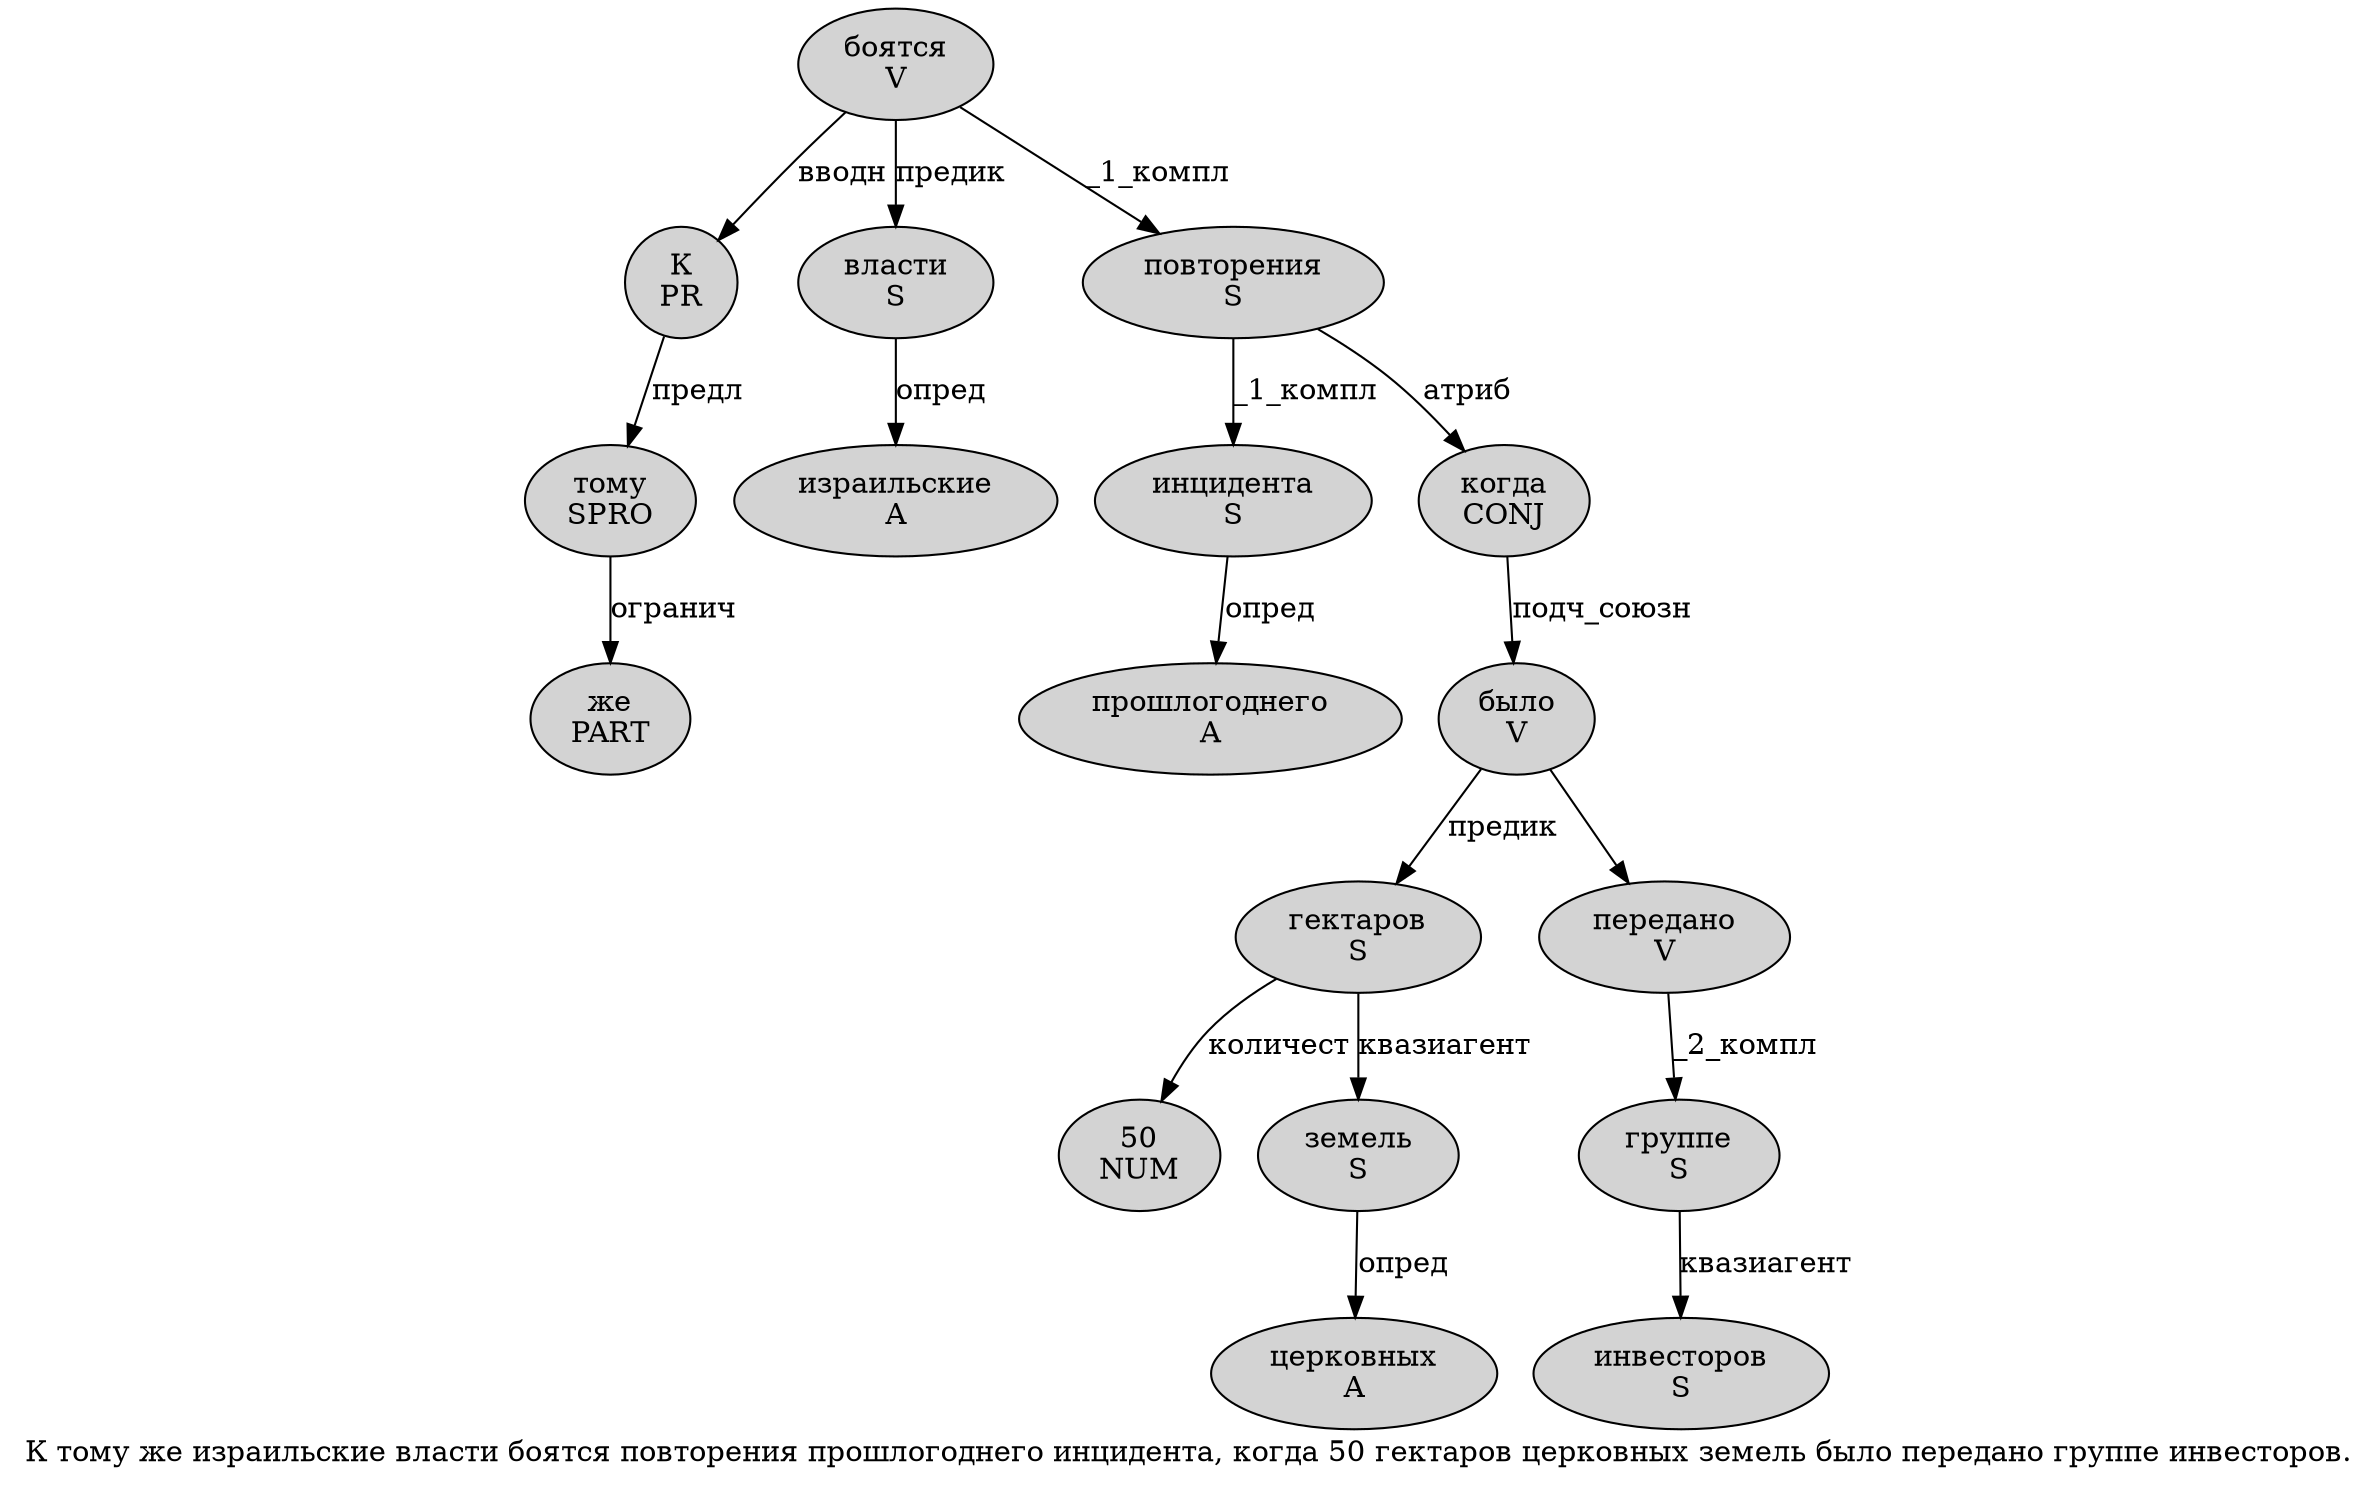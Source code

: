 digraph SENTENCE_232 {
	graph [label="К тому же израильские власти боятся повторения прошлогоднего инцидента, когда 50 гектаров церковных земель было передано группе инвесторов."]
	node [style=filled]
		0 [label="К
PR" color="" fillcolor=lightgray penwidth=1 shape=ellipse]
		1 [label="тому
SPRO" color="" fillcolor=lightgray penwidth=1 shape=ellipse]
		2 [label="же
PART" color="" fillcolor=lightgray penwidth=1 shape=ellipse]
		3 [label="израильские
A" color="" fillcolor=lightgray penwidth=1 shape=ellipse]
		4 [label="власти
S" color="" fillcolor=lightgray penwidth=1 shape=ellipse]
		5 [label="боятся
V" color="" fillcolor=lightgray penwidth=1 shape=ellipse]
		6 [label="повторения
S" color="" fillcolor=lightgray penwidth=1 shape=ellipse]
		7 [label="прошлогоднего
A" color="" fillcolor=lightgray penwidth=1 shape=ellipse]
		8 [label="инцидента
S" color="" fillcolor=lightgray penwidth=1 shape=ellipse]
		10 [label="когда
CONJ" color="" fillcolor=lightgray penwidth=1 shape=ellipse]
		11 [label="50
NUM" color="" fillcolor=lightgray penwidth=1 shape=ellipse]
		12 [label="гектаров
S" color="" fillcolor=lightgray penwidth=1 shape=ellipse]
		13 [label="церковных
A" color="" fillcolor=lightgray penwidth=1 shape=ellipse]
		14 [label="земель
S" color="" fillcolor=lightgray penwidth=1 shape=ellipse]
		15 [label="было
V" color="" fillcolor=lightgray penwidth=1 shape=ellipse]
		16 [label="передано
V" color="" fillcolor=lightgray penwidth=1 shape=ellipse]
		17 [label="группе
S" color="" fillcolor=lightgray penwidth=1 shape=ellipse]
		18 [label="инвесторов
S" color="" fillcolor=lightgray penwidth=1 shape=ellipse]
			4 -> 3 [label="опред"]
			16 -> 17 [label="_2_компл"]
			1 -> 2 [label="огранич"]
			6 -> 8 [label="_1_компл"]
			6 -> 10 [label="атриб"]
			12 -> 11 [label="количест"]
			12 -> 14 [label="квазиагент"]
			8 -> 7 [label="опред"]
			0 -> 1 [label="предл"]
			5 -> 0 [label="вводн"]
			5 -> 4 [label="предик"]
			5 -> 6 [label="_1_компл"]
			14 -> 13 [label="опред"]
			10 -> 15 [label="подч_союзн"]
			15 -> 12 [label="предик"]
			15 -> 16
			17 -> 18 [label="квазиагент"]
}